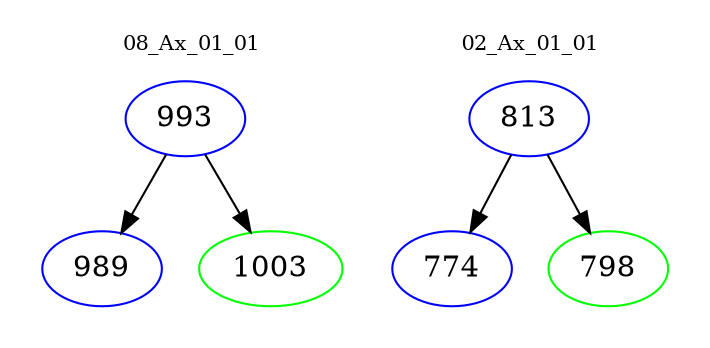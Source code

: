 digraph{
subgraph cluster_0 {
color = white
label = "08_Ax_01_01";
fontsize=10;
T0_993 [label="993", color="blue"]
T0_993 -> T0_989 [color="black"]
T0_989 [label="989", color="blue"]
T0_993 -> T0_1003 [color="black"]
T0_1003 [label="1003", color="green"]
}
subgraph cluster_1 {
color = white
label = "02_Ax_01_01";
fontsize=10;
T1_813 [label="813", color="blue"]
T1_813 -> T1_774 [color="black"]
T1_774 [label="774", color="blue"]
T1_813 -> T1_798 [color="black"]
T1_798 [label="798", color="green"]
}
}
